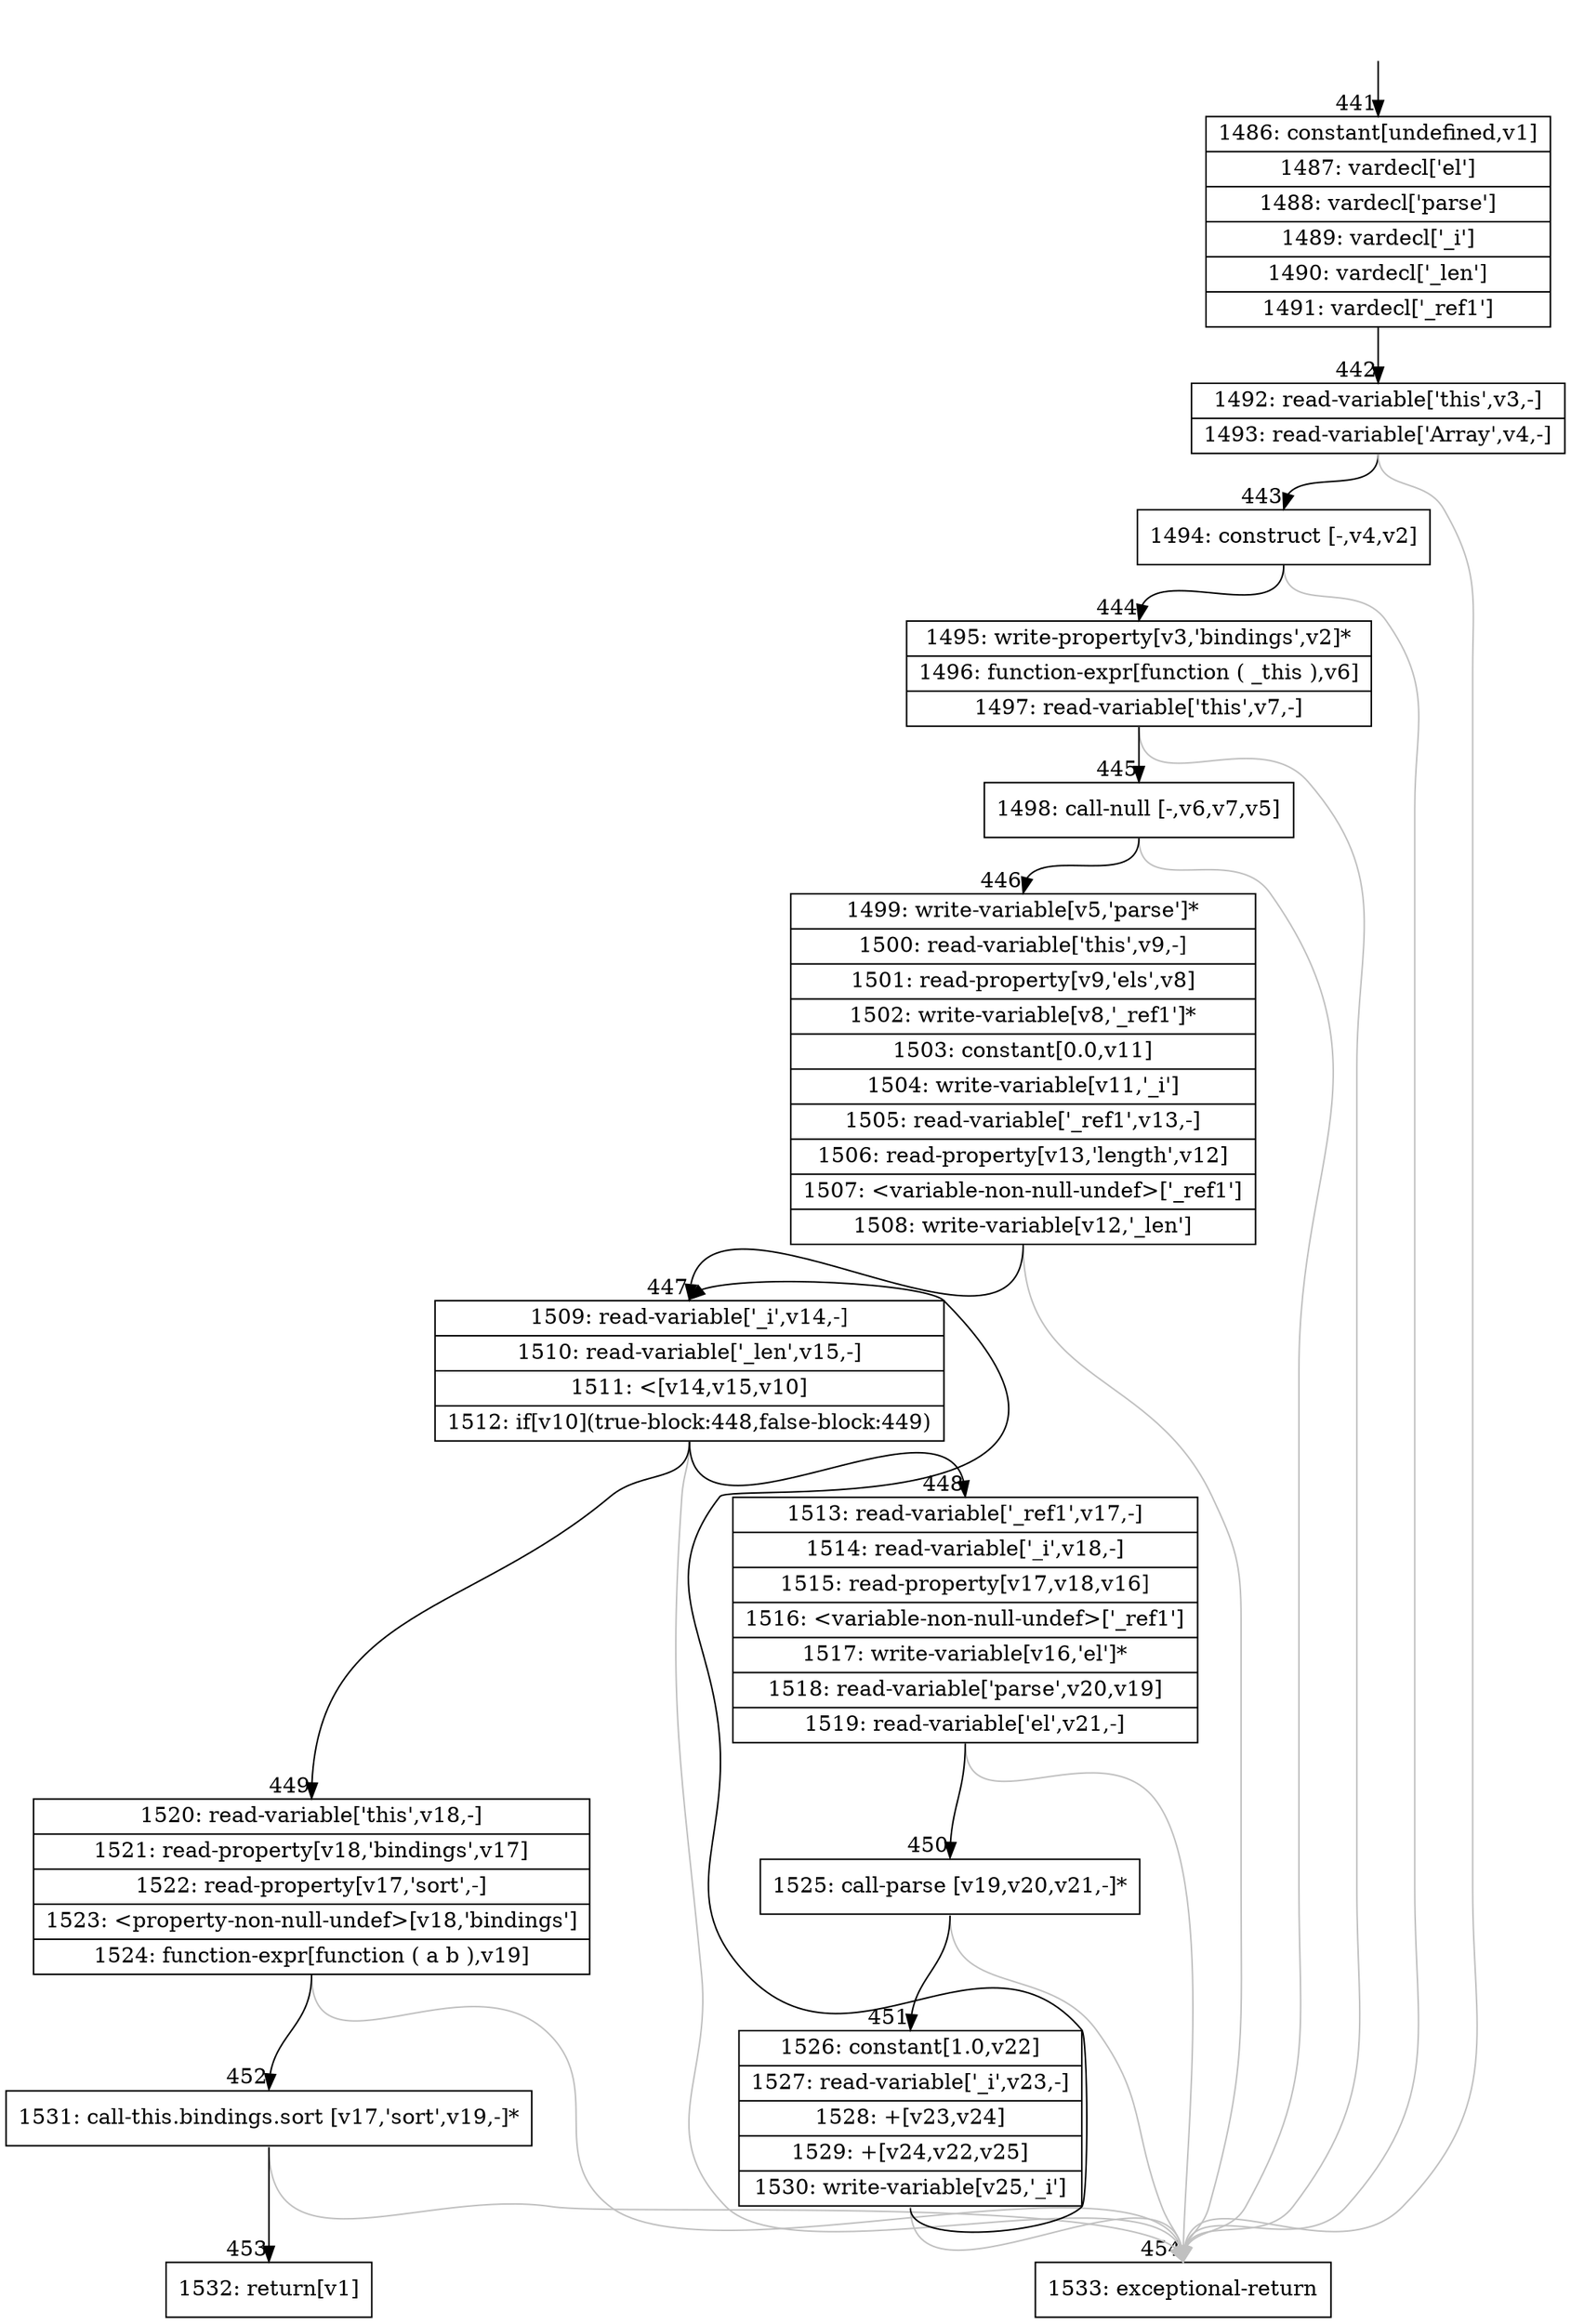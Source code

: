 digraph {
rankdir="TD"
BB_entry34[shape=none,label=""];
BB_entry34 -> BB441 [tailport=s, headport=n, headlabel="    441"]
BB441 [shape=record label="{1486: constant[undefined,v1]|1487: vardecl['el']|1488: vardecl['parse']|1489: vardecl['_i']|1490: vardecl['_len']|1491: vardecl['_ref1']}" ] 
BB441 -> BB442 [tailport=s, headport=n, headlabel="      442"]
BB442 [shape=record label="{1492: read-variable['this',v3,-]|1493: read-variable['Array',v4,-]}" ] 
BB442 -> BB443 [tailport=s, headport=n, headlabel="      443"]
BB442 -> BB454 [tailport=s, headport=n, color=gray, headlabel="      454"]
BB443 [shape=record label="{1494: construct [-,v4,v2]}" ] 
BB443 -> BB444 [tailport=s, headport=n, headlabel="      444"]
BB443 -> BB454 [tailport=s, headport=n, color=gray]
BB444 [shape=record label="{1495: write-property[v3,'bindings',v2]*|1496: function-expr[function ( _this ),v6]|1497: read-variable['this',v7,-]}" ] 
BB444 -> BB445 [tailport=s, headport=n, headlabel="      445"]
BB444 -> BB454 [tailport=s, headport=n, color=gray]
BB445 [shape=record label="{1498: call-null [-,v6,v7,v5]}" ] 
BB445 -> BB446 [tailport=s, headport=n, headlabel="      446"]
BB445 -> BB454 [tailport=s, headport=n, color=gray]
BB446 [shape=record label="{1499: write-variable[v5,'parse']*|1500: read-variable['this',v9,-]|1501: read-property[v9,'els',v8]|1502: write-variable[v8,'_ref1']*|1503: constant[0.0,v11]|1504: write-variable[v11,'_i']|1505: read-variable['_ref1',v13,-]|1506: read-property[v13,'length',v12]|1507: \<variable-non-null-undef\>['_ref1']|1508: write-variable[v12,'_len']}" ] 
BB446 -> BB447 [tailport=s, headport=n, headlabel="      447"]
BB446 -> BB454 [tailport=s, headport=n, color=gray]
BB447 [shape=record label="{1509: read-variable['_i',v14,-]|1510: read-variable['_len',v15,-]|1511: \<[v14,v15,v10]|1512: if[v10](true-block:448,false-block:449)}" ] 
BB447 -> BB448 [tailport=s, headport=n, headlabel="      448"]
BB447 -> BB449 [tailport=s, headport=n, headlabel="      449"]
BB447 -> BB454 [tailport=s, headport=n, color=gray]
BB448 [shape=record label="{1513: read-variable['_ref1',v17,-]|1514: read-variable['_i',v18,-]|1515: read-property[v17,v18,v16]|1516: \<variable-non-null-undef\>['_ref1']|1517: write-variable[v16,'el']*|1518: read-variable['parse',v20,v19]|1519: read-variable['el',v21,-]}" ] 
BB448 -> BB450 [tailport=s, headport=n, headlabel="      450"]
BB448 -> BB454 [tailport=s, headport=n, color=gray]
BB449 [shape=record label="{1520: read-variable['this',v18,-]|1521: read-property[v18,'bindings',v17]|1522: read-property[v17,'sort',-]|1523: \<property-non-null-undef\>[v18,'bindings']|1524: function-expr[function ( a b ),v19]}" ] 
BB449 -> BB452 [tailport=s, headport=n, headlabel="      452"]
BB449 -> BB454 [tailport=s, headport=n, color=gray]
BB450 [shape=record label="{1525: call-parse [v19,v20,v21,-]*}" ] 
BB450 -> BB451 [tailport=s, headport=n, headlabel="      451"]
BB450 -> BB454 [tailport=s, headport=n, color=gray]
BB451 [shape=record label="{1526: constant[1.0,v22]|1527: read-variable['_i',v23,-]|1528: +[v23,v24]|1529: +[v24,v22,v25]|1530: write-variable[v25,'_i']}" ] 
BB451 -> BB447 [tailport=s, headport=n]
BB451 -> BB454 [tailport=s, headport=n, color=gray]
BB452 [shape=record label="{1531: call-this.bindings.sort [v17,'sort',v19,-]*}" ] 
BB452 -> BB453 [tailport=s, headport=n, headlabel="      453"]
BB452 -> BB454 [tailport=s, headport=n, color=gray]
BB453 [shape=record label="{1532: return[v1]}" ] 
BB454 [shape=record label="{1533: exceptional-return}" ] 
//#$~ 394
}

